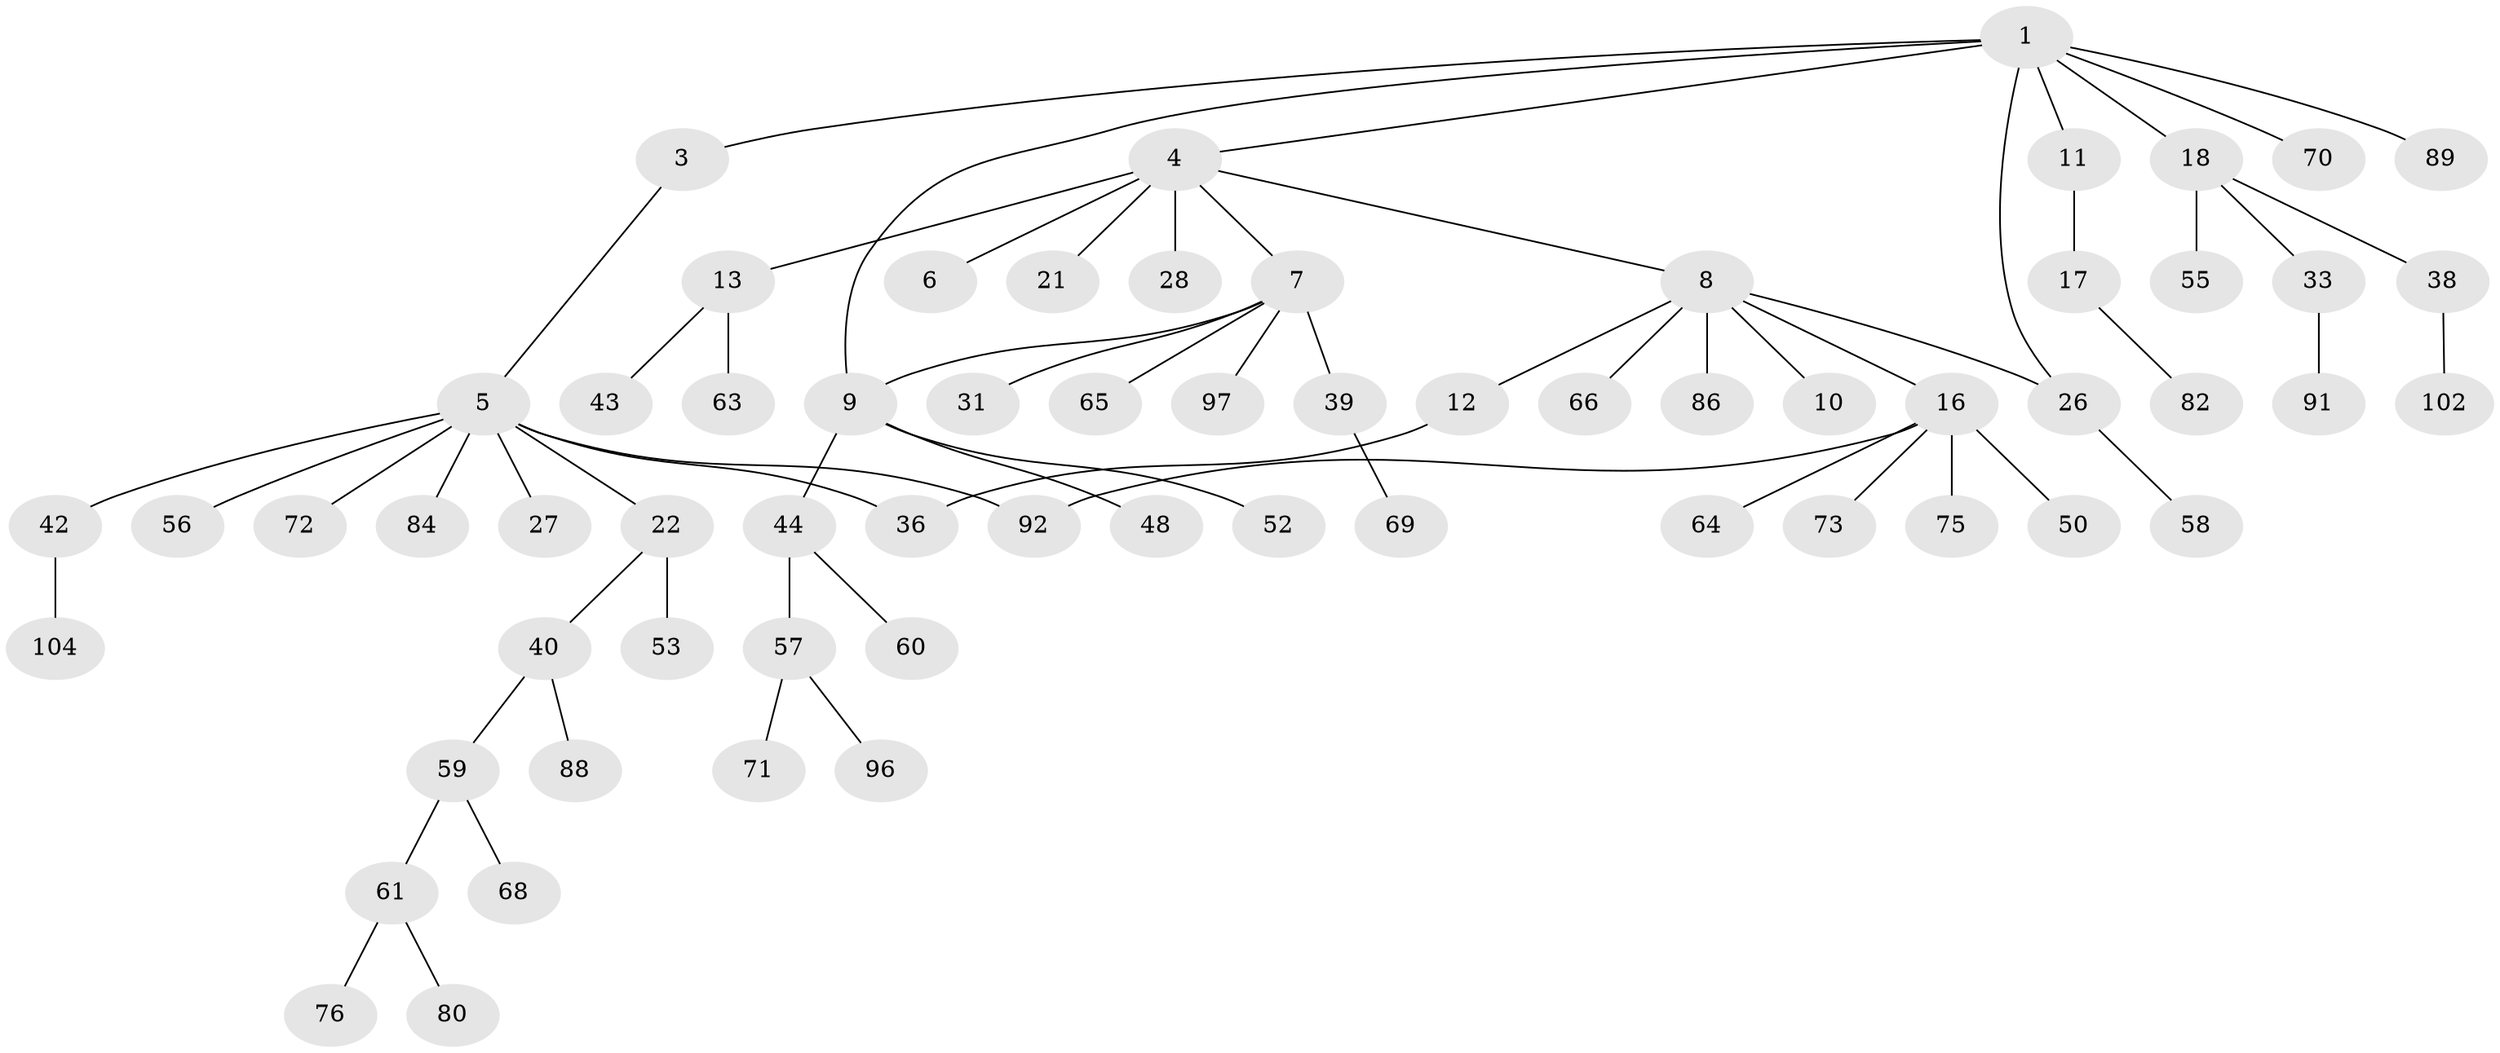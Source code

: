 // original degree distribution, {6: 0.027777777777777776, 4: 0.05555555555555555, 2: 0.24074074074074073, 7: 0.018518518518518517, 8: 0.009259259259259259, 1: 0.5092592592592593, 3: 0.1111111111111111, 5: 0.027777777777777776}
// Generated by graph-tools (version 1.1) at 2025/17/03/04/25 18:17:00]
// undirected, 64 vertices, 67 edges
graph export_dot {
graph [start="1"]
  node [color=gray90,style=filled];
  1 [super="+2"];
  3;
  4 [super="+19"];
  5 [super="+45+14"];
  6;
  7;
  8;
  9 [super="+90+32+23"];
  10;
  11;
  12;
  13 [super="+47"];
  16 [super="+25+99+29+24"];
  17 [super="+62"];
  18 [super="+93+20"];
  21;
  22;
  26 [super="+98+83+30+46"];
  27;
  28;
  31 [super="+81"];
  33 [super="+41"];
  36;
  38;
  39;
  40;
  42;
  43 [super="+54"];
  44;
  48;
  50;
  52;
  53;
  55;
  56;
  57;
  58;
  59 [super="+78"];
  60;
  61;
  63;
  64;
  65;
  66;
  68;
  69 [super="+94"];
  70;
  71;
  72;
  73;
  75 [super="+77"];
  76;
  80 [super="+105"];
  82;
  84;
  86;
  88;
  89;
  91;
  92 [super="+101"];
  96;
  97;
  102;
  104;
  1 -- 3;
  1 -- 4;
  1 -- 11;
  1 -- 89;
  1 -- 9;
  1 -- 18;
  1 -- 26;
  1 -- 70;
  3 -- 5;
  4 -- 6;
  4 -- 7;
  4 -- 8;
  4 -- 13;
  4 -- 21;
  4 -- 28;
  5 -- 22;
  5 -- 27;
  5 -- 42;
  5 -- 92;
  5 -- 36;
  5 -- 56;
  5 -- 72;
  5 -- 84;
  7 -- 9;
  7 -- 31;
  7 -- 39;
  7 -- 65;
  7 -- 97;
  8 -- 10;
  8 -- 12;
  8 -- 16;
  8 -- 66;
  8 -- 86;
  8 -- 26;
  9 -- 44;
  9 -- 52;
  9 -- 48;
  11 -- 17;
  12 -- 36;
  13 -- 43;
  13 -- 63;
  16 -- 73;
  16 -- 50;
  16 -- 75;
  16 -- 64;
  16 -- 92;
  17 -- 82;
  18 -- 38;
  18 -- 55;
  18 -- 33;
  22 -- 40;
  22 -- 53;
  26 -- 58;
  33 -- 91;
  38 -- 102;
  39 -- 69;
  40 -- 59;
  40 -- 88;
  42 -- 104;
  44 -- 57;
  44 -- 60;
  57 -- 71;
  57 -- 96;
  59 -- 61;
  59 -- 68;
  61 -- 76;
  61 -- 80;
}
